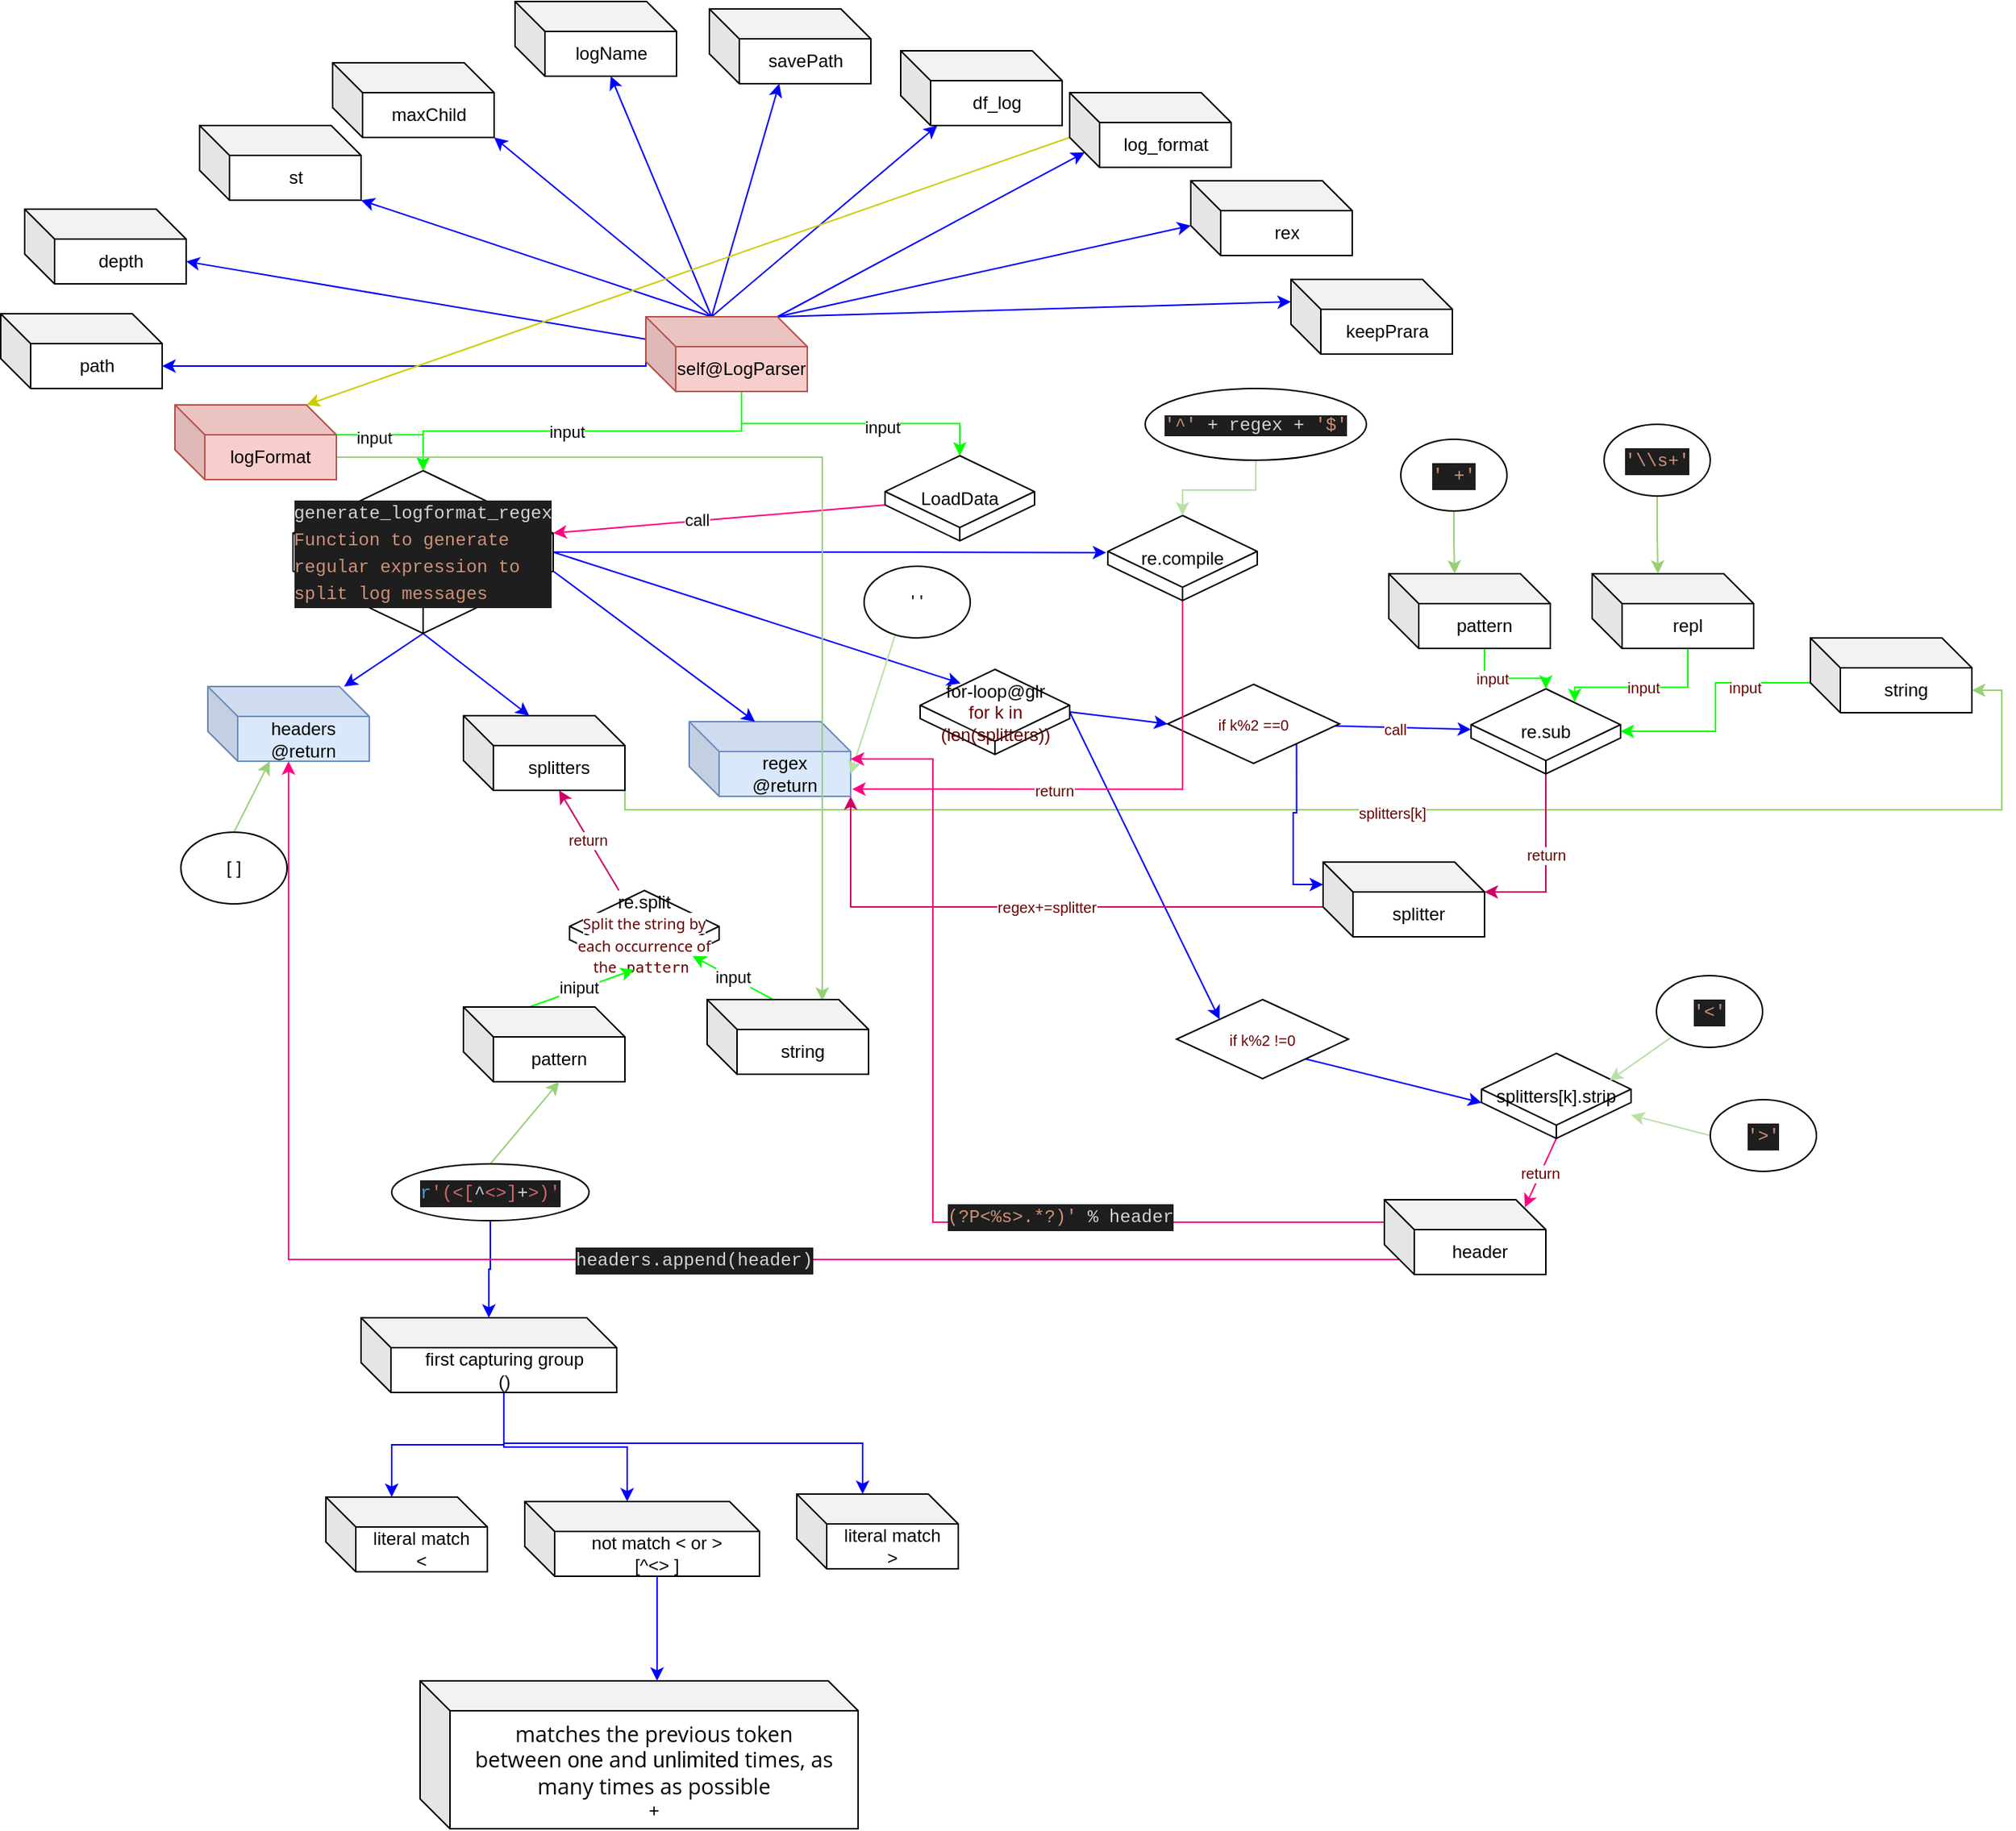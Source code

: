 <mxfile version="20.3.3" type="github">
  <diagram id="StKqQ5Bki95I_FJ4YK0Z" name="第 1 页">
    <mxGraphModel dx="1588" dy="1088" grid="0" gridSize="10" guides="1" tooltips="1" connect="1" arrows="1" fold="1" page="0" pageScale="1" pageWidth="827" pageHeight="1169" math="0" shadow="0">
      <root>
        <mxCell id="0" />
        <mxCell id="1" parent="0" />
        <mxCell id="3OWh6pS0cA4wiBEmXdur-1" style="edgeStyle=orthogonalEdgeStyle;rounded=0;orthogonalLoop=1;jettySize=auto;html=1;exitX=0;exitY=0;exitDx=0;exitDy=15;exitPerimeter=0;entryX=0;entryY=0;entryDx=108;entryDy=35;entryPerimeter=0;strokeColor=#0000FF;" edge="1" parent="1">
          <mxGeometry relative="1" as="geometry">
            <mxPoint x="159" y="-20.0" as="sourcePoint" />
            <mxPoint x="-164.5" y="-2.0" as="targetPoint" />
            <Array as="points">
              <mxPoint x="159" y="-2" />
            </Array>
          </mxGeometry>
        </mxCell>
        <mxCell id="3OWh6pS0cA4wiBEmXdur-2" style="rounded=0;orthogonalLoop=1;jettySize=auto;html=1;exitX=0;exitY=0;exitDx=0;exitDy=15;exitPerimeter=0;entryX=0;entryY=0;entryDx=108;entryDy=35;entryPerimeter=0;strokeColor=#0000FF;" edge="1" parent="1" target="3OWh6pS0cA4wiBEmXdur-11">
          <mxGeometry relative="1" as="geometry">
            <mxPoint x="159" y="-20.0" as="sourcePoint" />
          </mxGeometry>
        </mxCell>
        <mxCell id="3OWh6pS0cA4wiBEmXdur-3" style="edgeStyle=none;rounded=0;orthogonalLoop=1;jettySize=auto;html=1;exitX=0;exitY=0;exitDx=44;exitDy=0;exitPerimeter=0;entryX=1;entryY=1;entryDx=0;entryDy=0;entryPerimeter=0;strokeColor=#0000FF;" edge="1" parent="1" target="3OWh6pS0cA4wiBEmXdur-12">
          <mxGeometry relative="1" as="geometry">
            <mxPoint x="203.0" y="-35" as="sourcePoint" />
          </mxGeometry>
        </mxCell>
        <mxCell id="3OWh6pS0cA4wiBEmXdur-4" style="edgeStyle=none;rounded=0;orthogonalLoop=1;jettySize=auto;html=1;exitX=0;exitY=0;exitDx=44;exitDy=0;exitPerimeter=0;entryX=1;entryY=1;entryDx=0;entryDy=0;entryPerimeter=0;strokeColor=#0000FF;" edge="1" parent="1" target="3OWh6pS0cA4wiBEmXdur-13">
          <mxGeometry relative="1" as="geometry">
            <mxPoint x="203.0" y="-35" as="sourcePoint" />
          </mxGeometry>
        </mxCell>
        <mxCell id="3OWh6pS0cA4wiBEmXdur-5" style="edgeStyle=none;rounded=0;orthogonalLoop=1;jettySize=auto;html=1;exitX=0;exitY=0;exitDx=44;exitDy=0;exitPerimeter=0;entryX=0;entryY=0;entryDx=64;entryDy=50;entryPerimeter=0;strokeColor=#0000FF;" edge="1" parent="1" target="3OWh6pS0cA4wiBEmXdur-14">
          <mxGeometry relative="1" as="geometry">
            <mxPoint x="203.0" y="-35" as="sourcePoint" />
          </mxGeometry>
        </mxCell>
        <mxCell id="3OWh6pS0cA4wiBEmXdur-6" style="edgeStyle=none;rounded=0;orthogonalLoop=1;jettySize=auto;html=1;exitX=0;exitY=0;exitDx=44;exitDy=0;exitPerimeter=0;strokeColor=#0000FF;" edge="1" parent="1" target="3OWh6pS0cA4wiBEmXdur-15">
          <mxGeometry relative="1" as="geometry">
            <mxPoint x="203.0" y="-35" as="sourcePoint" />
          </mxGeometry>
        </mxCell>
        <mxCell id="3OWh6pS0cA4wiBEmXdur-7" style="edgeStyle=none;rounded=0;orthogonalLoop=1;jettySize=auto;html=1;exitX=0;exitY=0;exitDx=44;exitDy=0;exitPerimeter=0;strokeColor=#0000FF;" edge="1" parent="1" target="3OWh6pS0cA4wiBEmXdur-16">
          <mxGeometry relative="1" as="geometry">
            <mxPoint x="203.0" y="-35" as="sourcePoint" />
          </mxGeometry>
        </mxCell>
        <mxCell id="3OWh6pS0cA4wiBEmXdur-8" style="edgeStyle=none;rounded=0;orthogonalLoop=1;jettySize=auto;html=1;exitX=0;exitY=0;exitDx=88;exitDy=0;exitPerimeter=0;entryX=0;entryY=0;entryDx=10;entryDy=40;entryPerimeter=0;strokeColor=#0000FF;" edge="1" parent="1" target="3OWh6pS0cA4wiBEmXdur-17">
          <mxGeometry relative="1" as="geometry">
            <mxPoint x="247" y="-35" as="sourcePoint" />
          </mxGeometry>
        </mxCell>
        <mxCell id="3OWh6pS0cA4wiBEmXdur-9" style="edgeStyle=none;rounded=0;orthogonalLoop=1;jettySize=auto;html=1;exitX=0;exitY=0;exitDx=88;exitDy=0;exitPerimeter=0;entryX=0;entryY=0;entryDx=0;entryDy=30;entryPerimeter=0;strokeColor=#0000FF;" edge="1" parent="1" target="3OWh6pS0cA4wiBEmXdur-18">
          <mxGeometry relative="1" as="geometry">
            <mxPoint x="247" y="-35" as="sourcePoint" />
          </mxGeometry>
        </mxCell>
        <mxCell id="3OWh6pS0cA4wiBEmXdur-10" style="edgeStyle=none;rounded=0;orthogonalLoop=1;jettySize=auto;html=1;exitX=0;exitY=0;exitDx=88;exitDy=0;exitPerimeter=0;entryX=0;entryY=0;entryDx=0;entryDy=15;entryPerimeter=0;strokeColor=#0000FF;" edge="1" parent="1" target="3OWh6pS0cA4wiBEmXdur-19">
          <mxGeometry relative="1" as="geometry">
            <mxPoint x="247" y="-35" as="sourcePoint" />
          </mxGeometry>
        </mxCell>
        <mxCell id="3OWh6pS0cA4wiBEmXdur-11" value="&lt;font color=&quot;#000000&quot;&gt;depth&lt;/font&gt;" style="shape=cube;whiteSpace=wrap;html=1;boundedLbl=1;backgroundOutline=1;darkOpacity=0.05;darkOpacity2=0.1;fontColor=#67AB9F;" vertex="1" parent="1">
          <mxGeometry x="-256.5" y="-107" width="108" height="50" as="geometry" />
        </mxCell>
        <mxCell id="3OWh6pS0cA4wiBEmXdur-12" value="&lt;font color=&quot;#000000&quot;&gt;st&lt;/font&gt;" style="shape=cube;whiteSpace=wrap;html=1;boundedLbl=1;backgroundOutline=1;darkOpacity=0.05;darkOpacity2=0.1;fontColor=#67AB9F;" vertex="1" parent="1">
          <mxGeometry x="-139.5" y="-163" width="108" height="50" as="geometry" />
        </mxCell>
        <mxCell id="3OWh6pS0cA4wiBEmXdur-13" value="&lt;font color=&quot;#000000&quot;&gt;&lt;span style=&quot;caret-color: rgb(0, 0, 0);&quot;&gt;maxChild&lt;/span&gt;&lt;/font&gt;" style="shape=cube;whiteSpace=wrap;html=1;boundedLbl=1;backgroundOutline=1;darkOpacity=0.05;darkOpacity2=0.1;fontColor=#67AB9F;" vertex="1" parent="1">
          <mxGeometry x="-50.5" y="-205" width="108" height="50" as="geometry" />
        </mxCell>
        <mxCell id="3OWh6pS0cA4wiBEmXdur-14" value="&lt;font color=&quot;#000000&quot;&gt;&lt;span style=&quot;caret-color: rgb(0, 0, 0);&quot;&gt;logName&lt;/span&gt;&lt;/font&gt;" style="shape=cube;whiteSpace=wrap;html=1;boundedLbl=1;backgroundOutline=1;darkOpacity=0.05;darkOpacity2=0.1;fontColor=#67AB9F;" vertex="1" parent="1">
          <mxGeometry x="71.5" y="-246" width="108" height="50" as="geometry" />
        </mxCell>
        <mxCell id="3OWh6pS0cA4wiBEmXdur-15" value="&lt;font color=&quot;#000000&quot;&gt;&lt;span style=&quot;caret-color: rgb(0, 0, 0);&quot;&gt;savePath&lt;/span&gt;&lt;/font&gt;" style="shape=cube;whiteSpace=wrap;html=1;boundedLbl=1;backgroundOutline=1;darkOpacity=0.05;darkOpacity2=0.1;fontColor=#67AB9F;" vertex="1" parent="1">
          <mxGeometry x="201.5" y="-241" width="108" height="50" as="geometry" />
        </mxCell>
        <mxCell id="3OWh6pS0cA4wiBEmXdur-16" value="&lt;font color=&quot;#000000&quot;&gt;&lt;span style=&quot;caret-color: rgb(0, 0, 0);&quot;&gt;df_log&lt;/span&gt;&lt;/font&gt;" style="shape=cube;whiteSpace=wrap;html=1;boundedLbl=1;backgroundOutline=1;darkOpacity=0.05;darkOpacity2=0.1;fontColor=#67AB9F;" vertex="1" parent="1">
          <mxGeometry x="329.5" y="-213" width="108" height="50" as="geometry" />
        </mxCell>
        <mxCell id="3OWh6pS0cA4wiBEmXdur-36" style="rounded=0;orthogonalLoop=1;jettySize=auto;html=1;exitX=0;exitY=0;exitDx=0;exitDy=30;exitPerimeter=0;entryX=0;entryY=0;entryDx=88;entryDy=0;entryPerimeter=0;strokeColor=#CCCC00;" edge="1" parent="1" source="3OWh6pS0cA4wiBEmXdur-17" target="3OWh6pS0cA4wiBEmXdur-33">
          <mxGeometry relative="1" as="geometry" />
        </mxCell>
        <mxCell id="3OWh6pS0cA4wiBEmXdur-17" value="&lt;font color=&quot;#000000&quot;&gt;&lt;span style=&quot;caret-color: rgb(0, 0, 0);&quot;&gt;log_format&lt;/span&gt;&lt;/font&gt;" style="shape=cube;whiteSpace=wrap;html=1;boundedLbl=1;backgroundOutline=1;darkOpacity=0.05;darkOpacity2=0.1;fontColor=#67AB9F;" vertex="1" parent="1">
          <mxGeometry x="442.5" y="-185" width="108" height="50" as="geometry" />
        </mxCell>
        <mxCell id="3OWh6pS0cA4wiBEmXdur-18" value="&lt;font color=&quot;#000000&quot;&gt;&lt;span style=&quot;caret-color: rgb(0, 0, 0);&quot;&gt;rex&lt;/span&gt;&lt;/font&gt;" style="shape=cube;whiteSpace=wrap;html=1;boundedLbl=1;backgroundOutline=1;darkOpacity=0.05;darkOpacity2=0.1;fontColor=#67AB9F;" vertex="1" parent="1">
          <mxGeometry x="523.5" y="-126" width="108" height="50" as="geometry" />
        </mxCell>
        <mxCell id="3OWh6pS0cA4wiBEmXdur-19" value="&lt;font color=&quot;#000000&quot;&gt;&lt;span style=&quot;caret-color: rgb(0, 0, 0);&quot;&gt;keepPrara&lt;/span&gt;&lt;/font&gt;" style="shape=cube;whiteSpace=wrap;html=1;boundedLbl=1;backgroundOutline=1;darkOpacity=0.05;darkOpacity2=0.1;fontColor=#67AB9F;" vertex="1" parent="1">
          <mxGeometry x="590.5" y="-60" width="108" height="50" as="geometry" />
        </mxCell>
        <mxCell id="3OWh6pS0cA4wiBEmXdur-23" style="edgeStyle=orthogonalEdgeStyle;rounded=0;orthogonalLoop=1;jettySize=auto;html=1;exitX=0;exitY=0;exitDx=64;exitDy=50;exitPerimeter=0;entryX=0.5;entryY=0;entryDx=0;entryDy=0;entryPerimeter=0;strokeColor=#00FF00;" edge="1" parent="1" source="3OWh6pS0cA4wiBEmXdur-20" target="3OWh6pS0cA4wiBEmXdur-22">
          <mxGeometry relative="1" as="geometry" />
        </mxCell>
        <mxCell id="3OWh6pS0cA4wiBEmXdur-24" value="input" style="edgeLabel;html=1;align=center;verticalAlign=middle;resizable=0;points=[];" vertex="1" connectable="0" parent="3OWh6pS0cA4wiBEmXdur-23">
          <mxGeometry x="0.212" y="-1" relative="1" as="geometry">
            <mxPoint x="1" y="1" as="offset" />
          </mxGeometry>
        </mxCell>
        <mxCell id="3OWh6pS0cA4wiBEmXdur-29" style="edgeStyle=orthogonalEdgeStyle;rounded=0;orthogonalLoop=1;jettySize=auto;html=1;exitX=0;exitY=0;exitDx=64;exitDy=50;exitPerimeter=0;entryX=0.5;entryY=0;entryDx=0;entryDy=0;entryPerimeter=0;strokeColor=#00FF00;" edge="1" parent="1" source="3OWh6pS0cA4wiBEmXdur-20" target="3OWh6pS0cA4wiBEmXdur-28">
          <mxGeometry relative="1" as="geometry" />
        </mxCell>
        <mxCell id="3OWh6pS0cA4wiBEmXdur-31" value="input" style="edgeLabel;html=1;align=center;verticalAlign=middle;resizable=0;points=[];" vertex="1" connectable="0" parent="3OWh6pS0cA4wiBEmXdur-29">
          <mxGeometry x="0.086" relative="1" as="geometry">
            <mxPoint x="1" as="offset" />
          </mxGeometry>
        </mxCell>
        <mxCell id="3OWh6pS0cA4wiBEmXdur-20" value="&lt;font color=&quot;#000000&quot;&gt;&lt;span style=&quot;caret-color: rgb(0, 0, 0);&quot;&gt;self@LogParser&lt;/span&gt;&lt;/font&gt;" style="shape=cube;whiteSpace=wrap;html=1;boundedLbl=1;backgroundOutline=1;darkOpacity=0.05;darkOpacity2=0.1;fillColor=#f8cecc;strokeColor=#b85450;" vertex="1" parent="1">
          <mxGeometry x="159" y="-35" width="108" height="50" as="geometry" />
        </mxCell>
        <mxCell id="3OWh6pS0cA4wiBEmXdur-21" value="&lt;font color=&quot;#000000&quot;&gt;&lt;span style=&quot;caret-color: rgb(0, 0, 0);&quot;&gt;path&lt;/span&gt;&lt;/font&gt;" style="shape=cube;whiteSpace=wrap;html=1;boundedLbl=1;backgroundOutline=1;darkOpacity=0.05;darkOpacity2=0.1;fontColor=#67AB9F;" vertex="1" parent="1">
          <mxGeometry x="-272.5" y="-37" width="108" height="50" as="geometry" />
        </mxCell>
        <mxCell id="3OWh6pS0cA4wiBEmXdur-37" style="edgeStyle=none;rounded=0;orthogonalLoop=1;jettySize=auto;html=1;exitX=0;exitY=0;exitDx=0;exitDy=32.992;exitPerimeter=0;entryX=0;entryY=0;entryDx=174;entryDy=41.774;entryPerimeter=0;strokeColor=#FF0080;" edge="1" parent="1" source="3OWh6pS0cA4wiBEmXdur-22" target="3OWh6pS0cA4wiBEmXdur-28">
          <mxGeometry relative="1" as="geometry" />
        </mxCell>
        <mxCell id="3OWh6pS0cA4wiBEmXdur-38" value="call" style="edgeLabel;html=1;align=center;verticalAlign=middle;resizable=0;points=[];" vertex="1" connectable="0" parent="3OWh6pS0cA4wiBEmXdur-37">
          <mxGeometry x="0.136" y="-1" relative="1" as="geometry">
            <mxPoint as="offset" />
          </mxGeometry>
        </mxCell>
        <mxCell id="3OWh6pS0cA4wiBEmXdur-22" value="LoadData" style="whiteSpace=wrap;html=1;shape=mxgraph.basic.isocube;isoAngle=15;fontColor=#000000;" vertex="1" parent="1">
          <mxGeometry x="319" y="58" width="100" height="57" as="geometry" />
        </mxCell>
        <mxCell id="3OWh6pS0cA4wiBEmXdur-26" value="&lt;font color=&quot;#000000&quot;&gt;&lt;span style=&quot;caret-color: rgb(0, 0, 0);&quot;&gt;regex&lt;br&gt;@return&lt;br&gt;&lt;/span&gt;&lt;/font&gt;" style="shape=cube;whiteSpace=wrap;html=1;boundedLbl=1;backgroundOutline=1;darkOpacity=0.05;darkOpacity2=0.1;fillColor=#dae8fc;strokeColor=#6c8ebf;" vertex="1" parent="1">
          <mxGeometry x="188" y="236" width="108" height="50" as="geometry" />
        </mxCell>
        <mxCell id="3OWh6pS0cA4wiBEmXdur-43" style="edgeStyle=none;rounded=0;orthogonalLoop=1;jettySize=auto;html=1;exitX=0.5;exitY=1;exitDx=0;exitDy=0;exitPerimeter=0;strokeColor=#0000FF;" edge="1" parent="1" source="3OWh6pS0cA4wiBEmXdur-28" target="3OWh6pS0cA4wiBEmXdur-41">
          <mxGeometry relative="1" as="geometry" />
        </mxCell>
        <mxCell id="3OWh6pS0cA4wiBEmXdur-47" style="edgeStyle=none;rounded=0;orthogonalLoop=1;jettySize=auto;html=1;exitX=0.5;exitY=1;exitDx=0;exitDy=0;exitPerimeter=0;entryX=0;entryY=0;entryDx=44;entryDy=0;entryPerimeter=0;strokeColor=#0000FF;" edge="1" parent="1" source="3OWh6pS0cA4wiBEmXdur-28" target="3OWh6pS0cA4wiBEmXdur-46">
          <mxGeometry relative="1" as="geometry" />
        </mxCell>
        <mxCell id="3OWh6pS0cA4wiBEmXdur-59" style="rounded=0;orthogonalLoop=1;jettySize=auto;html=1;exitX=0;exitY=0;exitDx=174;exitDy=67.226;exitPerimeter=0;entryX=0;entryY=0;entryDx=44;entryDy=0;entryPerimeter=0;strokeColor=#0000FF;fontSize=10;fontColor=#660000;" edge="1" parent="1" source="3OWh6pS0cA4wiBEmXdur-28" target="3OWh6pS0cA4wiBEmXdur-26">
          <mxGeometry relative="1" as="geometry" />
        </mxCell>
        <mxCell id="3OWh6pS0cA4wiBEmXdur-63" style="edgeStyle=none;rounded=0;orthogonalLoop=1;jettySize=auto;html=1;exitX=1;exitY=0.5;exitDx=0;exitDy=0;exitPerimeter=0;entryX=0.27;entryY=0.164;entryDx=0;entryDy=0;entryPerimeter=0;strokeColor=#0000FF;fontSize=10;fontColor=#660000;" edge="1" parent="1" source="3OWh6pS0cA4wiBEmXdur-28" target="3OWh6pS0cA4wiBEmXdur-62">
          <mxGeometry relative="1" as="geometry" />
        </mxCell>
        <mxCell id="3OWh6pS0cA4wiBEmXdur-112" style="edgeStyle=orthogonalEdgeStyle;rounded=0;orthogonalLoop=1;jettySize=auto;html=1;exitX=1;exitY=0.5;exitDx=0;exitDy=0;exitPerimeter=0;strokeColor=#0000FF;fontSize=10;fontColor=#660000;startArrow=none;startFill=0;endArrow=classic;endFill=1;" edge="1" parent="1" source="3OWh6pS0cA4wiBEmXdur-28">
          <mxGeometry relative="1" as="geometry">
            <mxPoint x="467" y="122.833" as="targetPoint" />
          </mxGeometry>
        </mxCell>
        <mxCell id="3OWh6pS0cA4wiBEmXdur-28" value="&lt;div style=&quot;text-align: start; color: rgb(212, 212, 212); background-color: rgb(30, 30, 30); font-family: Menlo, Monaco, &amp;quot;Courier New&amp;quot;, monospace; line-height: 18px;&quot;&gt;generate_logformat_regex&lt;/div&gt;&lt;div style=&quot;text-align: start; color: rgb(212, 212, 212); background-color: rgb(30, 30, 30); font-family: Menlo, Monaco, &amp;quot;Courier New&amp;quot;, monospace; line-height: 18px;&quot;&gt;&lt;span style=&quot;caret-color: rgb(206, 145, 120); color: rgb(206, 145, 120);&quot;&gt;Function to generate regular expression to split log messages&lt;/span&gt;&lt;br&gt;&lt;/div&gt;" style="whiteSpace=wrap;html=1;shape=mxgraph.basic.isocube;isoAngle=15;fontColor=#000000;" vertex="1" parent="1">
          <mxGeometry x="-77" y="68" width="174" height="109" as="geometry" />
        </mxCell>
        <mxCell id="3OWh6pS0cA4wiBEmXdur-34" style="edgeStyle=orthogonalEdgeStyle;rounded=0;orthogonalLoop=1;jettySize=auto;html=1;exitX=0;exitY=0;exitDx=108;exitDy=20;exitPerimeter=0;entryX=0.5;entryY=0;entryDx=0;entryDy=0;entryPerimeter=0;strokeColor=#00FF00;" edge="1" parent="1" source="3OWh6pS0cA4wiBEmXdur-33" target="3OWh6pS0cA4wiBEmXdur-28">
          <mxGeometry relative="1" as="geometry" />
        </mxCell>
        <mxCell id="3OWh6pS0cA4wiBEmXdur-35" value="input" style="edgeLabel;html=1;align=center;verticalAlign=middle;resizable=0;points=[];" vertex="1" connectable="0" parent="3OWh6pS0cA4wiBEmXdur-34">
          <mxGeometry x="-0.39" y="-2" relative="1" as="geometry">
            <mxPoint as="offset" />
          </mxGeometry>
        </mxCell>
        <mxCell id="3OWh6pS0cA4wiBEmXdur-58" style="edgeStyle=orthogonalEdgeStyle;rounded=0;orthogonalLoop=1;jettySize=auto;html=1;exitX=0;exitY=0;exitDx=108;exitDy=35;exitPerimeter=0;entryX=0.713;entryY=0.017;entryDx=0;entryDy=0;entryPerimeter=0;strokeColor=#97D077;" edge="1" parent="1" source="3OWh6pS0cA4wiBEmXdur-33" target="3OWh6pS0cA4wiBEmXdur-51">
          <mxGeometry relative="1" as="geometry">
            <Array as="points">
              <mxPoint x="277" y="59" />
            </Array>
          </mxGeometry>
        </mxCell>
        <mxCell id="3OWh6pS0cA4wiBEmXdur-33" value="&lt;font color=&quot;#000000&quot;&gt;&lt;span style=&quot;caret-color: rgb(0, 0, 0);&quot;&gt;logFormat&lt;/span&gt;&lt;/font&gt;" style="shape=cube;whiteSpace=wrap;html=1;boundedLbl=1;backgroundOutline=1;darkOpacity=0.05;darkOpacity2=0.1;fillColor=#f8cecc;strokeColor=#b85450;" vertex="1" parent="1">
          <mxGeometry x="-156" y="24" width="108" height="50" as="geometry" />
        </mxCell>
        <mxCell id="3OWh6pS0cA4wiBEmXdur-41" value="&lt;font color=&quot;#000000&quot;&gt;&lt;span style=&quot;caret-color: rgb(0, 0, 0);&quot;&gt;headers&lt;br&gt;@return&lt;br&gt;&lt;/span&gt;&lt;/font&gt;" style="shape=cube;whiteSpace=wrap;html=1;boundedLbl=1;backgroundOutline=1;darkOpacity=0.05;darkOpacity2=0.1;fillColor=#dae8fc;strokeColor=#6c8ebf;" vertex="1" parent="1">
          <mxGeometry x="-134" y="212.5" width="108" height="50" as="geometry" />
        </mxCell>
        <mxCell id="3OWh6pS0cA4wiBEmXdur-45" style="edgeStyle=none;rounded=0;orthogonalLoop=1;jettySize=auto;html=1;exitX=0.5;exitY=0;exitDx=0;exitDy=0;strokeColor=#97D077;" edge="1" parent="1" source="3OWh6pS0cA4wiBEmXdur-44" target="3OWh6pS0cA4wiBEmXdur-41">
          <mxGeometry relative="1" as="geometry" />
        </mxCell>
        <mxCell id="3OWh6pS0cA4wiBEmXdur-44" value="[ ]" style="ellipse;whiteSpace=wrap;html=1;" vertex="1" parent="1">
          <mxGeometry x="-152" y="310" width="71" height="48" as="geometry" />
        </mxCell>
        <mxCell id="3OWh6pS0cA4wiBEmXdur-49" value="" style="edgeStyle=none;rounded=0;orthogonalLoop=1;jettySize=auto;html=1;exitX=0;exitY=0;exitDx=64;exitDy=50;exitPerimeter=0;strokeColor=#CC0066;startArrow=classic;startFill=1;endArrow=none;endFill=0;" edge="1" parent="1" source="3OWh6pS0cA4wiBEmXdur-46" target="3OWh6pS0cA4wiBEmXdur-48">
          <mxGeometry relative="1" as="geometry" />
        </mxCell>
        <mxCell id="3OWh6pS0cA4wiBEmXdur-85" value="return" style="edgeLabel;html=1;align=center;verticalAlign=middle;resizable=0;points=[];fontSize=10;fontColor=#660000;" vertex="1" connectable="0" parent="3OWh6pS0cA4wiBEmXdur-49">
          <mxGeometry x="-0.042" y="-1" relative="1" as="geometry">
            <mxPoint as="offset" />
          </mxGeometry>
        </mxCell>
        <mxCell id="3OWh6pS0cA4wiBEmXdur-86" style="edgeStyle=orthogonalEdgeStyle;rounded=0;orthogonalLoop=1;jettySize=auto;html=1;exitX=0;exitY=0;exitDx=108;exitDy=35;exitPerimeter=0;entryX=0;entryY=0;entryDx=108;entryDy=35;entryPerimeter=0;strokeColor=#97D077;fontSize=10;fontColor=#660000;startArrow=none;startFill=0;endArrow=classic;endFill=1;" edge="1" parent="1" source="3OWh6pS0cA4wiBEmXdur-46" target="3OWh6pS0cA4wiBEmXdur-75">
          <mxGeometry relative="1" as="geometry">
            <Array as="points">
              <mxPoint x="145" y="295" />
              <mxPoint x="1066" y="295" />
              <mxPoint x="1066" y="215" />
            </Array>
          </mxGeometry>
        </mxCell>
        <mxCell id="3OWh6pS0cA4wiBEmXdur-87" value="splitters[k]" style="edgeLabel;html=1;align=center;verticalAlign=middle;resizable=0;points=[];fontSize=10;fontColor=#660000;" vertex="1" connectable="0" parent="3OWh6pS0cA4wiBEmXdur-86">
          <mxGeometry x="0.031" y="-2" relative="1" as="geometry">
            <mxPoint as="offset" />
          </mxGeometry>
        </mxCell>
        <mxCell id="3OWh6pS0cA4wiBEmXdur-46" value="&lt;font color=&quot;#000000&quot;&gt;&lt;span style=&quot;caret-color: rgb(0, 0, 0);&quot;&gt;splitters&lt;br&gt;&lt;/span&gt;&lt;/font&gt;" style="shape=cube;whiteSpace=wrap;html=1;boundedLbl=1;backgroundOutline=1;darkOpacity=0.05;darkOpacity2=0.1;fontColor=#67AB9F;" vertex="1" parent="1">
          <mxGeometry x="37" y="232" width="108" height="50" as="geometry" />
        </mxCell>
        <mxCell id="3OWh6pS0cA4wiBEmXdur-48" value="re.split&lt;br&gt;&lt;font style=&quot;font-size: 10px;&quot; color=&quot;#660000&quot;&gt;&lt;span style=&quot;caret-color: rgb(34, 34, 34); font-family: Inter-Regular, system-ui, -apple-system, BlinkMacSystemFont, &amp;quot;Segoe UI&amp;quot;, Roboto, &amp;quot;Helvetica Neue&amp;quot;, Helvetica, Arial, sans-serif; text-align: left; background-color: rgb(254, 254, 254);&quot;&gt;Split the string by each occurrence of the&amp;nbsp;&lt;/span&gt;&lt;code style=&quot;box-sizing: border-box; font-family: Consolas, Monaco, &amp;quot;Andale Mono&amp;quot;, &amp;quot;Ubuntu Mono&amp;quot;, monospace; word-wrap: break-word; background-color: rgb(254, 254, 254); padding: 2px 4px; border-radius: 4px; border: none; text-align: left;&quot;&gt;pattern&lt;/code&gt;&lt;/font&gt;" style="whiteSpace=wrap;html=1;shape=mxgraph.basic.isocube;isoAngle=15;fontColor=#000000;" vertex="1" parent="1">
          <mxGeometry x="108" y="349" width="100" height="57" as="geometry" />
        </mxCell>
        <mxCell id="3OWh6pS0cA4wiBEmXdur-52" style="edgeStyle=none;rounded=0;orthogonalLoop=1;jettySize=auto;html=1;exitX=0;exitY=0;exitDx=44;exitDy=0;exitPerimeter=0;entryX=0.432;entryY=0.93;entryDx=0;entryDy=0;entryPerimeter=0;strokeColor=#00FF00;" edge="1" parent="1" source="3OWh6pS0cA4wiBEmXdur-50" target="3OWh6pS0cA4wiBEmXdur-48">
          <mxGeometry relative="1" as="geometry" />
        </mxCell>
        <mxCell id="3OWh6pS0cA4wiBEmXdur-53" value="iniput" style="edgeLabel;html=1;align=center;verticalAlign=middle;resizable=0;points=[];" vertex="1" connectable="0" parent="3OWh6pS0cA4wiBEmXdur-52">
          <mxGeometry x="-0.054" y="2" relative="1" as="geometry">
            <mxPoint as="offset" />
          </mxGeometry>
        </mxCell>
        <mxCell id="3OWh6pS0cA4wiBEmXdur-50" value="&lt;font color=&quot;#000000&quot;&gt;&lt;span style=&quot;caret-color: rgb(0, 0, 0);&quot;&gt;pattern&lt;/span&gt;&lt;/font&gt;" style="shape=cube;whiteSpace=wrap;html=1;boundedLbl=1;backgroundOutline=1;darkOpacity=0.05;darkOpacity2=0.1;fontColor=#67AB9F;" vertex="1" parent="1">
          <mxGeometry x="37" y="427" width="108" height="50" as="geometry" />
        </mxCell>
        <mxCell id="3OWh6pS0cA4wiBEmXdur-54" value="input" style="edgeStyle=none;rounded=0;orthogonalLoop=1;jettySize=auto;html=1;exitX=0;exitY=0;exitDx=44;exitDy=0;exitPerimeter=0;entryX=0.823;entryY=0.769;entryDx=0;entryDy=0;entryPerimeter=0;strokeColor=#00FF00;" edge="1" parent="1" source="3OWh6pS0cA4wiBEmXdur-51" target="3OWh6pS0cA4wiBEmXdur-48">
          <mxGeometry relative="1" as="geometry" />
        </mxCell>
        <mxCell id="3OWh6pS0cA4wiBEmXdur-51" value="&lt;font color=&quot;#000000&quot;&gt;&lt;span style=&quot;caret-color: rgb(0, 0, 0);&quot;&gt;string&lt;/span&gt;&lt;/font&gt;" style="shape=cube;whiteSpace=wrap;html=1;boundedLbl=1;backgroundOutline=1;darkOpacity=0.05;darkOpacity2=0.1;fontColor=#67AB9F;" vertex="1" parent="1">
          <mxGeometry x="200" y="422" width="108" height="50" as="geometry" />
        </mxCell>
        <mxCell id="3OWh6pS0cA4wiBEmXdur-56" style="edgeStyle=none;rounded=0;orthogonalLoop=1;jettySize=auto;html=1;exitX=0.5;exitY=0;exitDx=0;exitDy=0;entryX=0;entryY=0;entryDx=64;entryDy=50;entryPerimeter=0;strokeColor=#97D077;" edge="1" parent="1" source="3OWh6pS0cA4wiBEmXdur-55" target="3OWh6pS0cA4wiBEmXdur-50">
          <mxGeometry relative="1" as="geometry" />
        </mxCell>
        <mxCell id="3OWh6pS0cA4wiBEmXdur-119" style="edgeStyle=orthogonalEdgeStyle;rounded=0;orthogonalLoop=1;jettySize=auto;html=1;exitX=0.5;exitY=1;exitDx=0;exitDy=0;strokeColor=#0000FF;fontSize=10;fontColor=#660000;startArrow=none;startFill=0;endArrow=classic;endFill=1;" edge="1" parent="1" source="3OWh6pS0cA4wiBEmXdur-55" target="3OWh6pS0cA4wiBEmXdur-118">
          <mxGeometry relative="1" as="geometry" />
        </mxCell>
        <mxCell id="3OWh6pS0cA4wiBEmXdur-55" value="&lt;div style=&quot;text-align: start; color: rgb(212, 212, 212); background-color: rgb(30, 30, 30); font-family: Menlo, Monaco, &amp;quot;Courier New&amp;quot;, monospace; line-height: 18px;&quot;&gt;&lt;span style=&quot;color: rgb(86, 156, 214);&quot;&gt;r&lt;/span&gt;&lt;span style=&quot;color: rgb(209, 105, 105);&quot;&gt;&#39;(&amp;lt;[&lt;/span&gt;^&lt;span style=&quot;color: rgb(209, 105, 105);&quot;&gt;&amp;lt;&amp;gt;]&lt;/span&gt;+&lt;span style=&quot;color: rgb(209, 105, 105);&quot;&gt;&amp;gt;)&#39;&lt;/span&gt;&lt;/div&gt;" style="ellipse;whiteSpace=wrap;html=1;" vertex="1" parent="1">
          <mxGeometry x="-11" y="532" width="132" height="38" as="geometry" />
        </mxCell>
        <mxCell id="3OWh6pS0cA4wiBEmXdur-61" style="edgeStyle=none;rounded=0;orthogonalLoop=1;jettySize=auto;html=1;exitX=0.5;exitY=0;exitDx=0;exitDy=0;entryX=0;entryY=0;entryDx=108;entryDy=35;entryPerimeter=0;strokeColor=#B9E0A5;fontSize=10;fontColor=#660000;" edge="1" parent="1" source="3OWh6pS0cA4wiBEmXdur-60" target="3OWh6pS0cA4wiBEmXdur-26">
          <mxGeometry relative="1" as="geometry" />
        </mxCell>
        <mxCell id="3OWh6pS0cA4wiBEmXdur-60" value="&#39; &#39;" style="ellipse;whiteSpace=wrap;html=1;" vertex="1" parent="1">
          <mxGeometry x="305" y="132" width="71" height="48" as="geometry" />
        </mxCell>
        <mxCell id="3OWh6pS0cA4wiBEmXdur-67" style="edgeStyle=none;rounded=0;orthogonalLoop=1;jettySize=auto;html=1;exitX=1;exitY=0.5;exitDx=0;exitDy=0;exitPerimeter=0;entryX=0;entryY=0.5;entryDx=0;entryDy=0;strokeColor=#0000FF;fontSize=10;fontColor=#660000;" edge="1" parent="1" source="3OWh6pS0cA4wiBEmXdur-62" target="3OWh6pS0cA4wiBEmXdur-65">
          <mxGeometry relative="1" as="geometry" />
        </mxCell>
        <mxCell id="3OWh6pS0cA4wiBEmXdur-95" style="rounded=0;orthogonalLoop=1;jettySize=auto;html=1;exitX=1;exitY=0.5;exitDx=0;exitDy=0;exitPerimeter=0;entryX=0;entryY=0;entryDx=0;entryDy=0;strokeColor=#0000FF;fontSize=10;fontColor=#660000;startArrow=none;startFill=0;endArrow=classic;endFill=1;" edge="1" parent="1" source="3OWh6pS0cA4wiBEmXdur-62" target="3OWh6pS0cA4wiBEmXdur-94">
          <mxGeometry relative="1" as="geometry" />
        </mxCell>
        <mxCell id="3OWh6pS0cA4wiBEmXdur-62" value="for-loop@glr&lt;br&gt;&lt;font color=&quot;#660000&quot;&gt;for k in (len(splitters))&lt;/font&gt;" style="whiteSpace=wrap;html=1;shape=mxgraph.basic.isocube;isoAngle=15;fontColor=#000000;" vertex="1" parent="1">
          <mxGeometry x="342.5" y="201" width="100" height="57" as="geometry" />
        </mxCell>
        <mxCell id="3OWh6pS0cA4wiBEmXdur-68" value="" style="edgeStyle=none;rounded=0;orthogonalLoop=1;jettySize=auto;html=1;strokeColor=#0000FF;fontSize=10;fontColor=#660000;" edge="1" parent="1" source="3OWh6pS0cA4wiBEmXdur-65" target="3OWh6pS0cA4wiBEmXdur-66">
          <mxGeometry relative="1" as="geometry" />
        </mxCell>
        <mxCell id="3OWh6pS0cA4wiBEmXdur-69" value="call" style="edgeLabel;html=1;align=center;verticalAlign=middle;resizable=0;points=[];fontSize=10;fontColor=#660000;" vertex="1" connectable="0" parent="3OWh6pS0cA4wiBEmXdur-68">
          <mxGeometry x="-0.131" y="-1" relative="1" as="geometry">
            <mxPoint as="offset" />
          </mxGeometry>
        </mxCell>
        <mxCell id="3OWh6pS0cA4wiBEmXdur-89" style="edgeStyle=orthogonalEdgeStyle;rounded=0;orthogonalLoop=1;jettySize=auto;html=1;exitX=1;exitY=1;exitDx=0;exitDy=0;entryX=0;entryY=0;entryDx=0;entryDy=15;entryPerimeter=0;strokeColor=#0000FF;fontSize=10;fontColor=#660000;startArrow=none;startFill=0;endArrow=classic;endFill=1;" edge="1" parent="1" source="3OWh6pS0cA4wiBEmXdur-65" target="3OWh6pS0cA4wiBEmXdur-88">
          <mxGeometry relative="1" as="geometry" />
        </mxCell>
        <mxCell id="3OWh6pS0cA4wiBEmXdur-65" value="if k%2 ==0&lt;br&gt;" style="rhombus;whiteSpace=wrap;html=1;fontSize=10;fontColor=#660000;" vertex="1" parent="1">
          <mxGeometry x="508" y="211" width="115" height="53" as="geometry" />
        </mxCell>
        <mxCell id="3OWh6pS0cA4wiBEmXdur-90" style="edgeStyle=orthogonalEdgeStyle;rounded=0;orthogonalLoop=1;jettySize=auto;html=1;exitX=0.5;exitY=1;exitDx=0;exitDy=0;exitPerimeter=0;entryX=0;entryY=0;entryDx=108;entryDy=20;entryPerimeter=0;strokeColor=#CC0066;fontSize=10;fontColor=#660000;startArrow=none;startFill=0;endArrow=classic;endFill=1;" edge="1" parent="1" source="3OWh6pS0cA4wiBEmXdur-66" target="3OWh6pS0cA4wiBEmXdur-88">
          <mxGeometry relative="1" as="geometry" />
        </mxCell>
        <mxCell id="3OWh6pS0cA4wiBEmXdur-91" value="return" style="edgeLabel;html=1;align=center;verticalAlign=middle;resizable=0;points=[];fontSize=10;fontColor=#660000;" vertex="1" connectable="0" parent="3OWh6pS0cA4wiBEmXdur-90">
          <mxGeometry x="-0.108" relative="1" as="geometry">
            <mxPoint as="offset" />
          </mxGeometry>
        </mxCell>
        <mxCell id="3OWh6pS0cA4wiBEmXdur-66" value="re.sub" style="whiteSpace=wrap;html=1;shape=mxgraph.basic.isocube;isoAngle=15;fontColor=#000000;" vertex="1" parent="1">
          <mxGeometry x="711" y="214" width="100" height="57" as="geometry" />
        </mxCell>
        <mxCell id="3OWh6pS0cA4wiBEmXdur-76" style="edgeStyle=orthogonalEdgeStyle;rounded=0;orthogonalLoop=1;jettySize=auto;html=1;exitX=0;exitY=0;exitDx=64;exitDy=50;exitPerimeter=0;strokeColor=#00FF00;fontSize=10;fontColor=#660000;" edge="1" parent="1" source="3OWh6pS0cA4wiBEmXdur-73" target="3OWh6pS0cA4wiBEmXdur-66">
          <mxGeometry relative="1" as="geometry" />
        </mxCell>
        <mxCell id="3OWh6pS0cA4wiBEmXdur-79" value="input" style="edgeLabel;html=1;align=center;verticalAlign=middle;resizable=0;points=[];fontSize=10;fontColor=#660000;" vertex="1" connectable="0" parent="3OWh6pS0cA4wiBEmXdur-76">
          <mxGeometry x="-0.279" relative="1" as="geometry">
            <mxPoint as="offset" />
          </mxGeometry>
        </mxCell>
        <mxCell id="3OWh6pS0cA4wiBEmXdur-73" value="&lt;font color=&quot;#000000&quot;&gt;&lt;span style=&quot;caret-color: rgb(0, 0, 0);&quot;&gt;pattern&lt;/span&gt;&lt;/font&gt;" style="shape=cube;whiteSpace=wrap;html=1;boundedLbl=1;backgroundOutline=1;darkOpacity=0.05;darkOpacity2=0.1;fontColor=#67AB9F;" vertex="1" parent="1">
          <mxGeometry x="656" y="137" width="108" height="50" as="geometry" />
        </mxCell>
        <mxCell id="3OWh6pS0cA4wiBEmXdur-77" value="input" style="edgeStyle=orthogonalEdgeStyle;rounded=0;orthogonalLoop=1;jettySize=auto;html=1;exitX=0;exitY=0;exitDx=64;exitDy=50;exitPerimeter=0;entryX=0.693;entryY=0.155;entryDx=0;entryDy=0;entryPerimeter=0;strokeColor=#00FF00;fontSize=10;fontColor=#660000;" edge="1" parent="1" source="3OWh6pS0cA4wiBEmXdur-74" target="3OWh6pS0cA4wiBEmXdur-66">
          <mxGeometry relative="1" as="geometry">
            <Array as="points">
              <mxPoint x="856" y="213" />
              <mxPoint x="780" y="213" />
            </Array>
          </mxGeometry>
        </mxCell>
        <mxCell id="3OWh6pS0cA4wiBEmXdur-74" value="&lt;font color=&quot;#000000&quot;&gt;&lt;span style=&quot;caret-color: rgb(0, 0, 0);&quot;&gt;repl&lt;/span&gt;&lt;/font&gt;" style="shape=cube;whiteSpace=wrap;html=1;boundedLbl=1;backgroundOutline=1;darkOpacity=0.05;darkOpacity2=0.1;fontColor=#67AB9F;" vertex="1" parent="1">
          <mxGeometry x="792" y="137" width="108" height="50" as="geometry" />
        </mxCell>
        <mxCell id="3OWh6pS0cA4wiBEmXdur-78" style="edgeStyle=orthogonalEdgeStyle;rounded=0;orthogonalLoop=1;jettySize=auto;html=1;exitX=0;exitY=0;exitDx=0;exitDy=30;exitPerimeter=0;strokeColor=#00FF00;fontSize=10;fontColor=#660000;" edge="1" parent="1" source="3OWh6pS0cA4wiBEmXdur-75" target="3OWh6pS0cA4wiBEmXdur-66">
          <mxGeometry relative="1" as="geometry" />
        </mxCell>
        <mxCell id="3OWh6pS0cA4wiBEmXdur-80" value="input" style="edgeLabel;html=1;align=center;verticalAlign=middle;resizable=0;points=[];fontSize=10;fontColor=#660000;" vertex="1" connectable="0" parent="3OWh6pS0cA4wiBEmXdur-78">
          <mxGeometry x="-0.444" y="3" relative="1" as="geometry">
            <mxPoint as="offset" />
          </mxGeometry>
        </mxCell>
        <mxCell id="3OWh6pS0cA4wiBEmXdur-75" value="&lt;font color=&quot;#000000&quot;&gt;&lt;span style=&quot;caret-color: rgb(0, 0, 0);&quot;&gt;string&lt;/span&gt;&lt;/font&gt;" style="shape=cube;whiteSpace=wrap;html=1;boundedLbl=1;backgroundOutline=1;darkOpacity=0.05;darkOpacity2=0.1;fontColor=#67AB9F;" vertex="1" parent="1">
          <mxGeometry x="938" y="180" width="108" height="50" as="geometry" />
        </mxCell>
        <mxCell id="3OWh6pS0cA4wiBEmXdur-82" style="edgeStyle=orthogonalEdgeStyle;rounded=0;orthogonalLoop=1;jettySize=auto;html=1;exitX=0.5;exitY=1;exitDx=0;exitDy=0;entryX=0;entryY=0;entryDx=44;entryDy=0;entryPerimeter=0;strokeColor=#97D077;fontSize=10;fontColor=#660000;" edge="1" parent="1" source="3OWh6pS0cA4wiBEmXdur-81" target="3OWh6pS0cA4wiBEmXdur-73">
          <mxGeometry relative="1" as="geometry" />
        </mxCell>
        <mxCell id="3OWh6pS0cA4wiBEmXdur-81" value="&lt;div style=&quot;text-align: start; color: rgb(212, 212, 212); background-color: rgb(30, 30, 30); font-family: Menlo, Monaco, &amp;quot;Courier New&amp;quot;, monospace; line-height: 18px;&quot;&gt;&lt;span style=&quot;color: rgb(206, 145, 120);&quot;&gt;&#39; +&#39;&lt;/span&gt;&lt;/div&gt;" style="ellipse;whiteSpace=wrap;html=1;" vertex="1" parent="1">
          <mxGeometry x="664" y="47" width="71" height="48" as="geometry" />
        </mxCell>
        <mxCell id="3OWh6pS0cA4wiBEmXdur-84" style="edgeStyle=orthogonalEdgeStyle;rounded=0;orthogonalLoop=1;jettySize=auto;html=1;exitX=0.5;exitY=1;exitDx=0;exitDy=0;entryX=0;entryY=0;entryDx=44;entryDy=0;entryPerimeter=0;strokeColor=#97D077;fontSize=10;fontColor=#660000;" edge="1" parent="1" source="3OWh6pS0cA4wiBEmXdur-83" target="3OWh6pS0cA4wiBEmXdur-74">
          <mxGeometry relative="1" as="geometry" />
        </mxCell>
        <mxCell id="3OWh6pS0cA4wiBEmXdur-83" value="&lt;div style=&quot;text-align: start; color: rgb(212, 212, 212); background-color: rgb(30, 30, 30); font-family: Menlo, Monaco, &amp;quot;Courier New&amp;quot;, monospace; line-height: 18px;&quot;&gt;&lt;div style=&quot;line-height: 18px;&quot;&gt;&lt;span style=&quot;color: rgb(206, 145, 120);&quot;&gt;&#39;\\\s+&#39;&lt;/span&gt;&lt;/div&gt;&lt;/div&gt;" style="ellipse;whiteSpace=wrap;html=1;" vertex="1" parent="1">
          <mxGeometry x="800" y="37" width="71" height="48" as="geometry" />
        </mxCell>
        <mxCell id="3OWh6pS0cA4wiBEmXdur-92" style="edgeStyle=orthogonalEdgeStyle;rounded=0;orthogonalLoop=1;jettySize=auto;html=1;exitX=0;exitY=0;exitDx=0;exitDy=30;exitPerimeter=0;entryX=1;entryY=1;entryDx=0;entryDy=0;entryPerimeter=0;strokeColor=#CC0066;fontSize=10;fontColor=#660000;startArrow=none;startFill=0;endArrow=classic;endFill=1;" edge="1" parent="1" source="3OWh6pS0cA4wiBEmXdur-88" target="3OWh6pS0cA4wiBEmXdur-26">
          <mxGeometry relative="1" as="geometry" />
        </mxCell>
        <mxCell id="3OWh6pS0cA4wiBEmXdur-93" value="regex+=splitter" style="edgeLabel;html=1;align=center;verticalAlign=middle;resizable=0;points=[];fontSize=10;fontColor=#660000;" vertex="1" connectable="0" parent="3OWh6pS0cA4wiBEmXdur-92">
          <mxGeometry x="-0.051" y="-1" relative="1" as="geometry">
            <mxPoint y="1" as="offset" />
          </mxGeometry>
        </mxCell>
        <mxCell id="3OWh6pS0cA4wiBEmXdur-88" value="&lt;font color=&quot;#000000&quot;&gt;&lt;span style=&quot;caret-color: rgb(0, 0, 0);&quot;&gt;splitter&lt;/span&gt;&lt;/font&gt;" style="shape=cube;whiteSpace=wrap;html=1;boundedLbl=1;backgroundOutline=1;darkOpacity=0.05;darkOpacity2=0.1;fontColor=#67AB9F;" vertex="1" parent="1">
          <mxGeometry x="612" y="330" width="108" height="50" as="geometry" />
        </mxCell>
        <mxCell id="3OWh6pS0cA4wiBEmXdur-100" style="edgeStyle=none;rounded=0;orthogonalLoop=1;jettySize=auto;html=1;exitX=1;exitY=1;exitDx=0;exitDy=0;entryX=0;entryY=0;entryDx=0;entryDy=32.992;entryPerimeter=0;strokeColor=#0000FF;fontSize=10;fontColor=#660000;startArrow=none;startFill=0;endArrow=classic;endFill=1;" edge="1" parent="1" source="3OWh6pS0cA4wiBEmXdur-94" target="3OWh6pS0cA4wiBEmXdur-96">
          <mxGeometry relative="1" as="geometry" />
        </mxCell>
        <mxCell id="3OWh6pS0cA4wiBEmXdur-94" value="if k%2 !=0" style="rhombus;whiteSpace=wrap;html=1;fontSize=10;fontColor=#660000;" vertex="1" parent="1">
          <mxGeometry x="514" y="422" width="115" height="53" as="geometry" />
        </mxCell>
        <mxCell id="3OWh6pS0cA4wiBEmXdur-106" value="return" style="edgeStyle=none;rounded=0;orthogonalLoop=1;jettySize=auto;html=1;exitX=0.5;exitY=1;exitDx=0;exitDy=0;exitPerimeter=0;entryX=0.87;entryY=0.103;entryDx=0;entryDy=0;entryPerimeter=0;strokeColor=#FF0080;fontSize=10;fontColor=#660000;startArrow=none;startFill=0;endArrow=classic;endFill=1;" edge="1" parent="1" source="3OWh6pS0cA4wiBEmXdur-96" target="3OWh6pS0cA4wiBEmXdur-105">
          <mxGeometry relative="1" as="geometry" />
        </mxCell>
        <mxCell id="3OWh6pS0cA4wiBEmXdur-96" value="splitters[k].strip" style="whiteSpace=wrap;html=1;shape=mxgraph.basic.isocube;isoAngle=15;fontColor=#000000;" vertex="1" parent="1">
          <mxGeometry x="718" y="458" width="100" height="57" as="geometry" />
        </mxCell>
        <mxCell id="3OWh6pS0cA4wiBEmXdur-103" style="edgeStyle=none;rounded=0;orthogonalLoop=1;jettySize=auto;html=1;exitX=0;exitY=1;exitDx=0;exitDy=0;entryX=0.857;entryY=0.319;entryDx=0;entryDy=0;entryPerimeter=0;strokeColor=#B9E0A5;fontSize=10;fontColor=#660000;startArrow=none;startFill=0;endArrow=classic;endFill=1;" edge="1" parent="1" source="3OWh6pS0cA4wiBEmXdur-101" target="3OWh6pS0cA4wiBEmXdur-96">
          <mxGeometry relative="1" as="geometry" />
        </mxCell>
        <mxCell id="3OWh6pS0cA4wiBEmXdur-101" value="&lt;div style=&quot;text-align: start; color: rgb(212, 212, 212); background-color: rgb(30, 30, 30); font-family: Menlo, Monaco, &amp;quot;Courier New&amp;quot;, monospace; line-height: 18px;&quot;&gt;&lt;div style=&quot;line-height: 18px;&quot;&gt;&lt;span style=&quot;color: rgb(206, 145, 120);&quot;&gt;&#39;&amp;lt;&#39;&lt;/span&gt;&lt;/div&gt;&lt;/div&gt;" style="ellipse;whiteSpace=wrap;html=1;" vertex="1" parent="1">
          <mxGeometry x="835" y="406" width="71" height="48" as="geometry" />
        </mxCell>
        <mxCell id="3OWh6pS0cA4wiBEmXdur-104" style="edgeStyle=none;rounded=0;orthogonalLoop=1;jettySize=auto;html=1;exitX=0;exitY=0.5;exitDx=0;exitDy=0;strokeColor=#B9E0A5;fontSize=10;fontColor=#660000;startArrow=none;startFill=0;endArrow=classic;endFill=1;" edge="1" parent="1" source="3OWh6pS0cA4wiBEmXdur-102" target="3OWh6pS0cA4wiBEmXdur-96">
          <mxGeometry relative="1" as="geometry" />
        </mxCell>
        <mxCell id="3OWh6pS0cA4wiBEmXdur-102" value="&lt;div style=&quot;text-align: start; color: rgb(212, 212, 212); background-color: rgb(30, 30, 30); font-family: Menlo, Monaco, &amp;quot;Courier New&amp;quot;, monospace; line-height: 18px;&quot;&gt;&lt;div style=&quot;line-height: 18px;&quot;&gt;&lt;span style=&quot;color: rgb(206, 145, 120);&quot;&gt;&#39;&amp;gt;&#39;&lt;/span&gt;&lt;/div&gt;&lt;/div&gt;" style="ellipse;whiteSpace=wrap;html=1;" vertex="1" parent="1">
          <mxGeometry x="871" y="489" width="71" height="48" as="geometry" />
        </mxCell>
        <mxCell id="3OWh6pS0cA4wiBEmXdur-107" style="edgeStyle=orthogonalEdgeStyle;rounded=0;orthogonalLoop=1;jettySize=auto;html=1;exitX=0;exitY=0;exitDx=0;exitDy=15;exitPerimeter=0;strokeColor=#FF0080;fontSize=10;fontColor=#660000;startArrow=none;startFill=0;endArrow=classic;endFill=1;" edge="1" parent="1" source="3OWh6pS0cA4wiBEmXdur-105" target="3OWh6pS0cA4wiBEmXdur-26">
          <mxGeometry relative="1" as="geometry">
            <Array as="points">
              <mxPoint x="351" y="571" />
              <mxPoint x="351" y="261" />
            </Array>
          </mxGeometry>
        </mxCell>
        <mxCell id="3OWh6pS0cA4wiBEmXdur-109" style="edgeStyle=orthogonalEdgeStyle;rounded=0;orthogonalLoop=1;jettySize=auto;html=1;exitX=0;exitY=0;exitDx=10;exitDy=40;exitPerimeter=0;strokeColor=#FF0080;fontSize=10;fontColor=#660000;startArrow=none;startFill=0;endArrow=classic;endFill=1;" edge="1" parent="1" source="3OWh6pS0cA4wiBEmXdur-105" target="3OWh6pS0cA4wiBEmXdur-41">
          <mxGeometry relative="1" as="geometry" />
        </mxCell>
        <mxCell id="3OWh6pS0cA4wiBEmXdur-110" value="&lt;div style=&quot;text-align: start; color: rgb(212, 212, 212); background-color: rgb(30, 30, 30); font-family: Menlo, Monaco, &amp;quot;Courier New&amp;quot;, monospace; font-size: 12px; line-height: 18px;&quot;&gt;headers.append(header)&lt;/div&gt;" style="edgeLabel;html=1;align=center;verticalAlign=middle;resizable=0;points=[];fontSize=10;fontColor=#660000;" vertex="1" connectable="0" parent="3OWh6pS0cA4wiBEmXdur-109">
          <mxGeometry x="-0.123" relative="1" as="geometry">
            <mxPoint as="offset" />
          </mxGeometry>
        </mxCell>
        <mxCell id="3OWh6pS0cA4wiBEmXdur-105" value="&lt;font color=&quot;#000000&quot;&gt;&lt;span style=&quot;caret-color: rgb(0, 0, 0);&quot;&gt;header&lt;/span&gt;&lt;/font&gt;" style="shape=cube;whiteSpace=wrap;html=1;boundedLbl=1;backgroundOutline=1;darkOpacity=0.05;darkOpacity2=0.1;fontColor=#67AB9F;" vertex="1" parent="1">
          <mxGeometry x="653" y="556" width="108" height="50" as="geometry" />
        </mxCell>
        <mxCell id="3OWh6pS0cA4wiBEmXdur-108" value="&lt;div style=&quot;text-align: start; color: rgb(212, 212, 212); background-color: rgb(30, 30, 30); font-family: Menlo, Monaco, &amp;quot;Courier New&amp;quot;, monospace; font-size: 12px; line-height: 18px;&quot;&gt;&lt;span style=&quot;color: rgb(206, 145, 120);&quot;&gt;(?P&amp;lt;%s&amp;gt;.*?)&#39;&lt;/span&gt; % header&lt;/div&gt;" style="text;html=1;align=center;verticalAlign=middle;resizable=0;points=[];autosize=1;strokeColor=none;fillColor=none;fontSize=10;fontColor=#660000;" vertex="1" parent="1">
          <mxGeometry x="351" y="552" width="170" height="30" as="geometry" />
        </mxCell>
        <mxCell id="3OWh6pS0cA4wiBEmXdur-116" style="edgeStyle=orthogonalEdgeStyle;rounded=0;orthogonalLoop=1;jettySize=auto;html=1;exitX=0.5;exitY=1;exitDx=0;exitDy=0;exitPerimeter=0;entryX=1.009;entryY=0.903;entryDx=0;entryDy=0;entryPerimeter=0;strokeColor=#FF0080;fontSize=10;fontColor=#660000;startArrow=none;startFill=0;endArrow=classic;endFill=1;" edge="1" parent="1" source="3OWh6pS0cA4wiBEmXdur-111" target="3OWh6pS0cA4wiBEmXdur-26">
          <mxGeometry relative="1" as="geometry" />
        </mxCell>
        <mxCell id="3OWh6pS0cA4wiBEmXdur-117" value="return" style="edgeLabel;html=1;align=center;verticalAlign=middle;resizable=0;points=[];fontSize=10;fontColor=#660000;" vertex="1" connectable="0" parent="3OWh6pS0cA4wiBEmXdur-116">
          <mxGeometry x="0.222" y="1" relative="1" as="geometry">
            <mxPoint as="offset" />
          </mxGeometry>
        </mxCell>
        <mxCell id="3OWh6pS0cA4wiBEmXdur-111" value="re.compile" style="whiteSpace=wrap;html=1;shape=mxgraph.basic.isocube;isoAngle=15;fontColor=#000000;" vertex="1" parent="1">
          <mxGeometry x="468" y="98" width="100" height="57" as="geometry" />
        </mxCell>
        <mxCell id="3OWh6pS0cA4wiBEmXdur-115" style="edgeStyle=orthogonalEdgeStyle;rounded=0;orthogonalLoop=1;jettySize=auto;html=1;exitX=0.5;exitY=1;exitDx=0;exitDy=0;strokeColor=#B9E0A5;fontSize=10;fontColor=#660000;startArrow=none;startFill=0;endArrow=classic;endFill=1;" edge="1" parent="1" source="3OWh6pS0cA4wiBEmXdur-113" target="3OWh6pS0cA4wiBEmXdur-111">
          <mxGeometry relative="1" as="geometry" />
        </mxCell>
        <mxCell id="3OWh6pS0cA4wiBEmXdur-113" value="&lt;span style=&quot;font-family: Menlo, Monaco, &amp;quot;Courier New&amp;quot;, monospace; text-align: start; background-color: rgb(30, 30, 30); color: rgb(206, 145, 120);&quot;&gt;&#39;^&#39;&lt;/span&gt;&lt;span style=&quot;color: rgb(212, 212, 212); font-family: Menlo, Monaco, &amp;quot;Courier New&amp;quot;, monospace; text-align: start; background-color: rgb(30, 30, 30);&quot;&gt; + regex + &lt;/span&gt;&lt;span style=&quot;font-family: Menlo, Monaco, &amp;quot;Courier New&amp;quot;, monospace; text-align: start; background-color: rgb(30, 30, 30); color: rgb(206, 145, 120);&quot;&gt;&#39;$&#39;&lt;/span&gt;" style="ellipse;whiteSpace=wrap;html=1;" vertex="1" parent="1">
          <mxGeometry x="493" y="13" width="148" height="48" as="geometry" />
        </mxCell>
        <mxCell id="3OWh6pS0cA4wiBEmXdur-123" style="edgeStyle=orthogonalEdgeStyle;rounded=0;orthogonalLoop=1;jettySize=auto;html=1;exitX=0;exitY=0;exitDx=95.5;exitDy=50;exitPerimeter=0;entryX=0;entryY=0;entryDx=44;entryDy=0;entryPerimeter=0;strokeColor=#0000FF;fontSize=10;fontColor=#660000;startArrow=none;startFill=0;endArrow=classic;endFill=1;" edge="1" parent="1" source="3OWh6pS0cA4wiBEmXdur-118" target="3OWh6pS0cA4wiBEmXdur-122">
          <mxGeometry relative="1" as="geometry" />
        </mxCell>
        <mxCell id="3OWh6pS0cA4wiBEmXdur-125" style="edgeStyle=orthogonalEdgeStyle;rounded=0;orthogonalLoop=1;jettySize=auto;html=1;exitX=0;exitY=0;exitDx=95.5;exitDy=50;exitPerimeter=0;entryX=0;entryY=0;entryDx=68.5;entryDy=0;entryPerimeter=0;strokeColor=#0000FF;fontSize=10;fontColor=#660000;startArrow=none;startFill=0;endArrow=classic;endFill=1;" edge="1" parent="1" source="3OWh6pS0cA4wiBEmXdur-118" target="3OWh6pS0cA4wiBEmXdur-124">
          <mxGeometry relative="1" as="geometry" />
        </mxCell>
        <mxCell id="3OWh6pS0cA4wiBEmXdur-130" style="edgeStyle=orthogonalEdgeStyle;rounded=0;orthogonalLoop=1;jettySize=auto;html=1;exitX=0;exitY=0;exitDx=95.5;exitDy=50;exitPerimeter=0;entryX=0;entryY=0;entryDx=44;entryDy=0;entryPerimeter=0;strokeColor=#0000FF;fontSize=10;fontColor=#000000;startArrow=none;startFill=0;endArrow=classic;endFill=1;" edge="1" parent="1" source="3OWh6pS0cA4wiBEmXdur-118" target="3OWh6pS0cA4wiBEmXdur-129">
          <mxGeometry relative="1" as="geometry" />
        </mxCell>
        <mxCell id="3OWh6pS0cA4wiBEmXdur-118" value="&lt;font color=&quot;#000000&quot;&gt;&lt;span style=&quot;caret-color: rgb(0, 0, 0);&quot;&gt;first capturing group&lt;br&gt;()&lt;/span&gt;&lt;/font&gt;" style="shape=cube;whiteSpace=wrap;html=1;boundedLbl=1;backgroundOutline=1;darkOpacity=0.05;darkOpacity2=0.1;fontColor=#67AB9F;" vertex="1" parent="1">
          <mxGeometry x="-31.5" y="635" width="171" height="50" as="geometry" />
        </mxCell>
        <mxCell id="3OWh6pS0cA4wiBEmXdur-122" value="&lt;font color=&quot;#000000&quot;&gt;&lt;span style=&quot;caret-color: rgb(0, 0, 0);&quot;&gt;literal match&lt;br&gt;&amp;lt;&lt;br&gt;&lt;/span&gt;&lt;/font&gt;" style="shape=cube;whiteSpace=wrap;html=1;boundedLbl=1;backgroundOutline=1;darkOpacity=0.05;darkOpacity2=0.1;fontColor=#67AB9F;" vertex="1" parent="1">
          <mxGeometry x="-55" y="755" width="108" height="50" as="geometry" />
        </mxCell>
        <mxCell id="3OWh6pS0cA4wiBEmXdur-127" style="edgeStyle=orthogonalEdgeStyle;rounded=0;orthogonalLoop=1;jettySize=auto;html=1;exitX=0;exitY=0;exitDx=88.5;exitDy=50;exitPerimeter=0;entryX=0;entryY=0;entryDx=158.5;entryDy=0;entryPerimeter=0;strokeColor=#0000FF;fontSize=10;fontColor=#660000;startArrow=none;startFill=0;endArrow=classic;endFill=1;" edge="1" parent="1" source="3OWh6pS0cA4wiBEmXdur-124" target="3OWh6pS0cA4wiBEmXdur-126">
          <mxGeometry relative="1" as="geometry" />
        </mxCell>
        <mxCell id="3OWh6pS0cA4wiBEmXdur-124" value="&lt;font color=&quot;#000000&quot;&gt;&lt;span style=&quot;caret-color: rgb(0, 0, 0);&quot;&gt;not match &amp;lt; or &amp;gt;&lt;br&gt;[^&amp;lt;&amp;gt; ]&lt;br&gt;&lt;/span&gt;&lt;/font&gt;" style="shape=cube;whiteSpace=wrap;html=1;boundedLbl=1;backgroundOutline=1;darkOpacity=0.05;darkOpacity2=0.1;fontColor=#67AB9F;" vertex="1" parent="1">
          <mxGeometry x="78" y="758" width="157" height="50" as="geometry" />
        </mxCell>
        <mxCell id="3OWh6pS0cA4wiBEmXdur-126" value="&lt;div style=&quot;&quot;&gt;&lt;span style=&quot;color: rgb(0, 0, 0); caret-color: rgb(198, 198, 198); font-family: &amp;quot;Open Sans&amp;quot;, Helvetica, &amp;quot;Lucida Sans Unicode&amp;quot;, &amp;quot;Lucida Grande&amp;quot;, Arial, Verdana, sansSerif; font-size: 14.4px;&quot;&gt;matches the previous token between&amp;nbsp;&lt;/span&gt;&lt;span style=&quot;color: rgb(0, 0, 0); font-family: var(--code-font); caret-color: rgb(0, 0, 0); border: 0px; font-stretch: inherit; line-height: inherit; font-size: 14.4px; margin: 0px; padding: 0px;&quot; class=&quot;GedSw&quot;&gt;one&lt;/span&gt;&lt;span style=&quot;color: rgb(0, 0, 0); caret-color: rgb(198, 198, 198); font-family: &amp;quot;Open Sans&amp;quot;, Helvetica, &amp;quot;Lucida Sans Unicode&amp;quot;, &amp;quot;Lucida Grande&amp;quot;, Arial, Verdana, sansSerif; font-size: 14.4px;&quot;&gt;&amp;nbsp;and&amp;nbsp;&lt;/span&gt;&lt;span style=&quot;color: rgb(0, 0, 0); font-family: var(--code-font); caret-color: rgb(0, 0, 0); border: 0px; font-stretch: inherit; line-height: inherit; font-size: 14.4px; margin: 0px; padding: 0px;&quot; class=&quot;GedSw&quot;&gt;unlimited&lt;/span&gt;&lt;span style=&quot;color: rgb(0, 0, 0); caret-color: rgb(198, 198, 198); font-family: &amp;quot;Open Sans&amp;quot;, Helvetica, &amp;quot;Lucida Sans Unicode&amp;quot;, &amp;quot;Lucida Grande&amp;quot;, Arial, Verdana, sansSerif; font-size: 14.4px;&quot;&gt;&amp;nbsp;times,&amp;nbsp;&lt;/span&gt;&lt;span style=&quot;color: rgb(0, 0, 0); caret-color: rgb(198, 198, 198); font-family: &amp;quot;Open Sans&amp;quot;, Helvetica, &amp;quot;Lucida Sans Unicode&amp;quot;, &amp;quot;Lucida Grande&amp;quot;, Arial, Verdana, sansSerif; font-size: 14.4px;&quot;&gt;as many times as possible&lt;/span&gt;&lt;/div&gt;&lt;font color=&quot;#000000&quot;&gt;&lt;div style=&quot;&quot;&gt;+&lt;/div&gt;&lt;/font&gt;" style="shape=cube;whiteSpace=wrap;html=1;boundedLbl=1;backgroundOutline=1;darkOpacity=0.05;darkOpacity2=0.1;fontColor=#67AB9F;align=center;" vertex="1" parent="1">
          <mxGeometry x="8" y="878" width="293" height="99" as="geometry" />
        </mxCell>
        <mxCell id="3OWh6pS0cA4wiBEmXdur-129" value="&lt;font color=&quot;#000000&quot;&gt;&lt;span style=&quot;caret-color: rgb(0, 0, 0);&quot;&gt;literal match&lt;br&gt;&amp;gt;&lt;br&gt;&lt;/span&gt;&lt;/font&gt;" style="shape=cube;whiteSpace=wrap;html=1;boundedLbl=1;backgroundOutline=1;darkOpacity=0.05;darkOpacity2=0.1;fontColor=#67AB9F;" vertex="1" parent="1">
          <mxGeometry x="260" y="753" width="108" height="50" as="geometry" />
        </mxCell>
      </root>
    </mxGraphModel>
  </diagram>
</mxfile>
